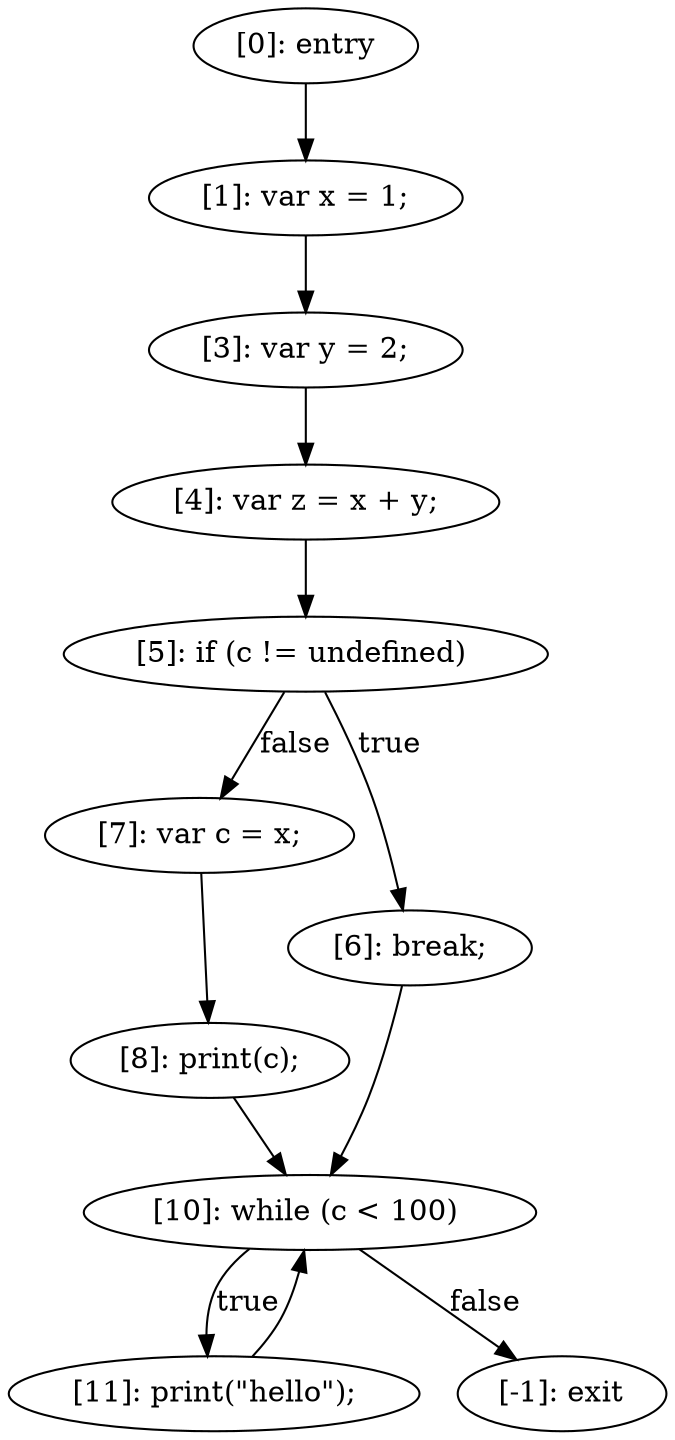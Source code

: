 digraph {
"0" [label="[8]: print(c);\n"] 
"1" [label="[7]: var c = x;\n"] 
"2" [label="[10]: while (c < 100) "] 
"3" [label="[4]: var z = x + y;\n"] 
"4" [label="[0]: entry"] 
"5" [label="[5]: if (c != undefined) "] 
"6" [label="[11]: print(\"hello\");\n"] 
"7" [label="[6]: break;\n"] 
"8" [label="[1]: var x = 1;\n"] 
"9" [label="[-1]: exit"] 
"10" [label="[3]: var y = 2;\n"] 
"0" -> "2" [label=""] 
"1" -> "0" [label=""] 
"2" -> "9" [label="false"] 
"2" -> "6" [label="true"] 
"3" -> "5" [label=""] 
"4" -> "8" [label=""] 
"5" -> "7" [label="true"] 
"5" -> "1" [label="false"] 
"6" -> "2" [label=""] 
"7" -> "2" [label=""] 
"8" -> "10" [label=""] 
"10" -> "3" [label=""] 
}
